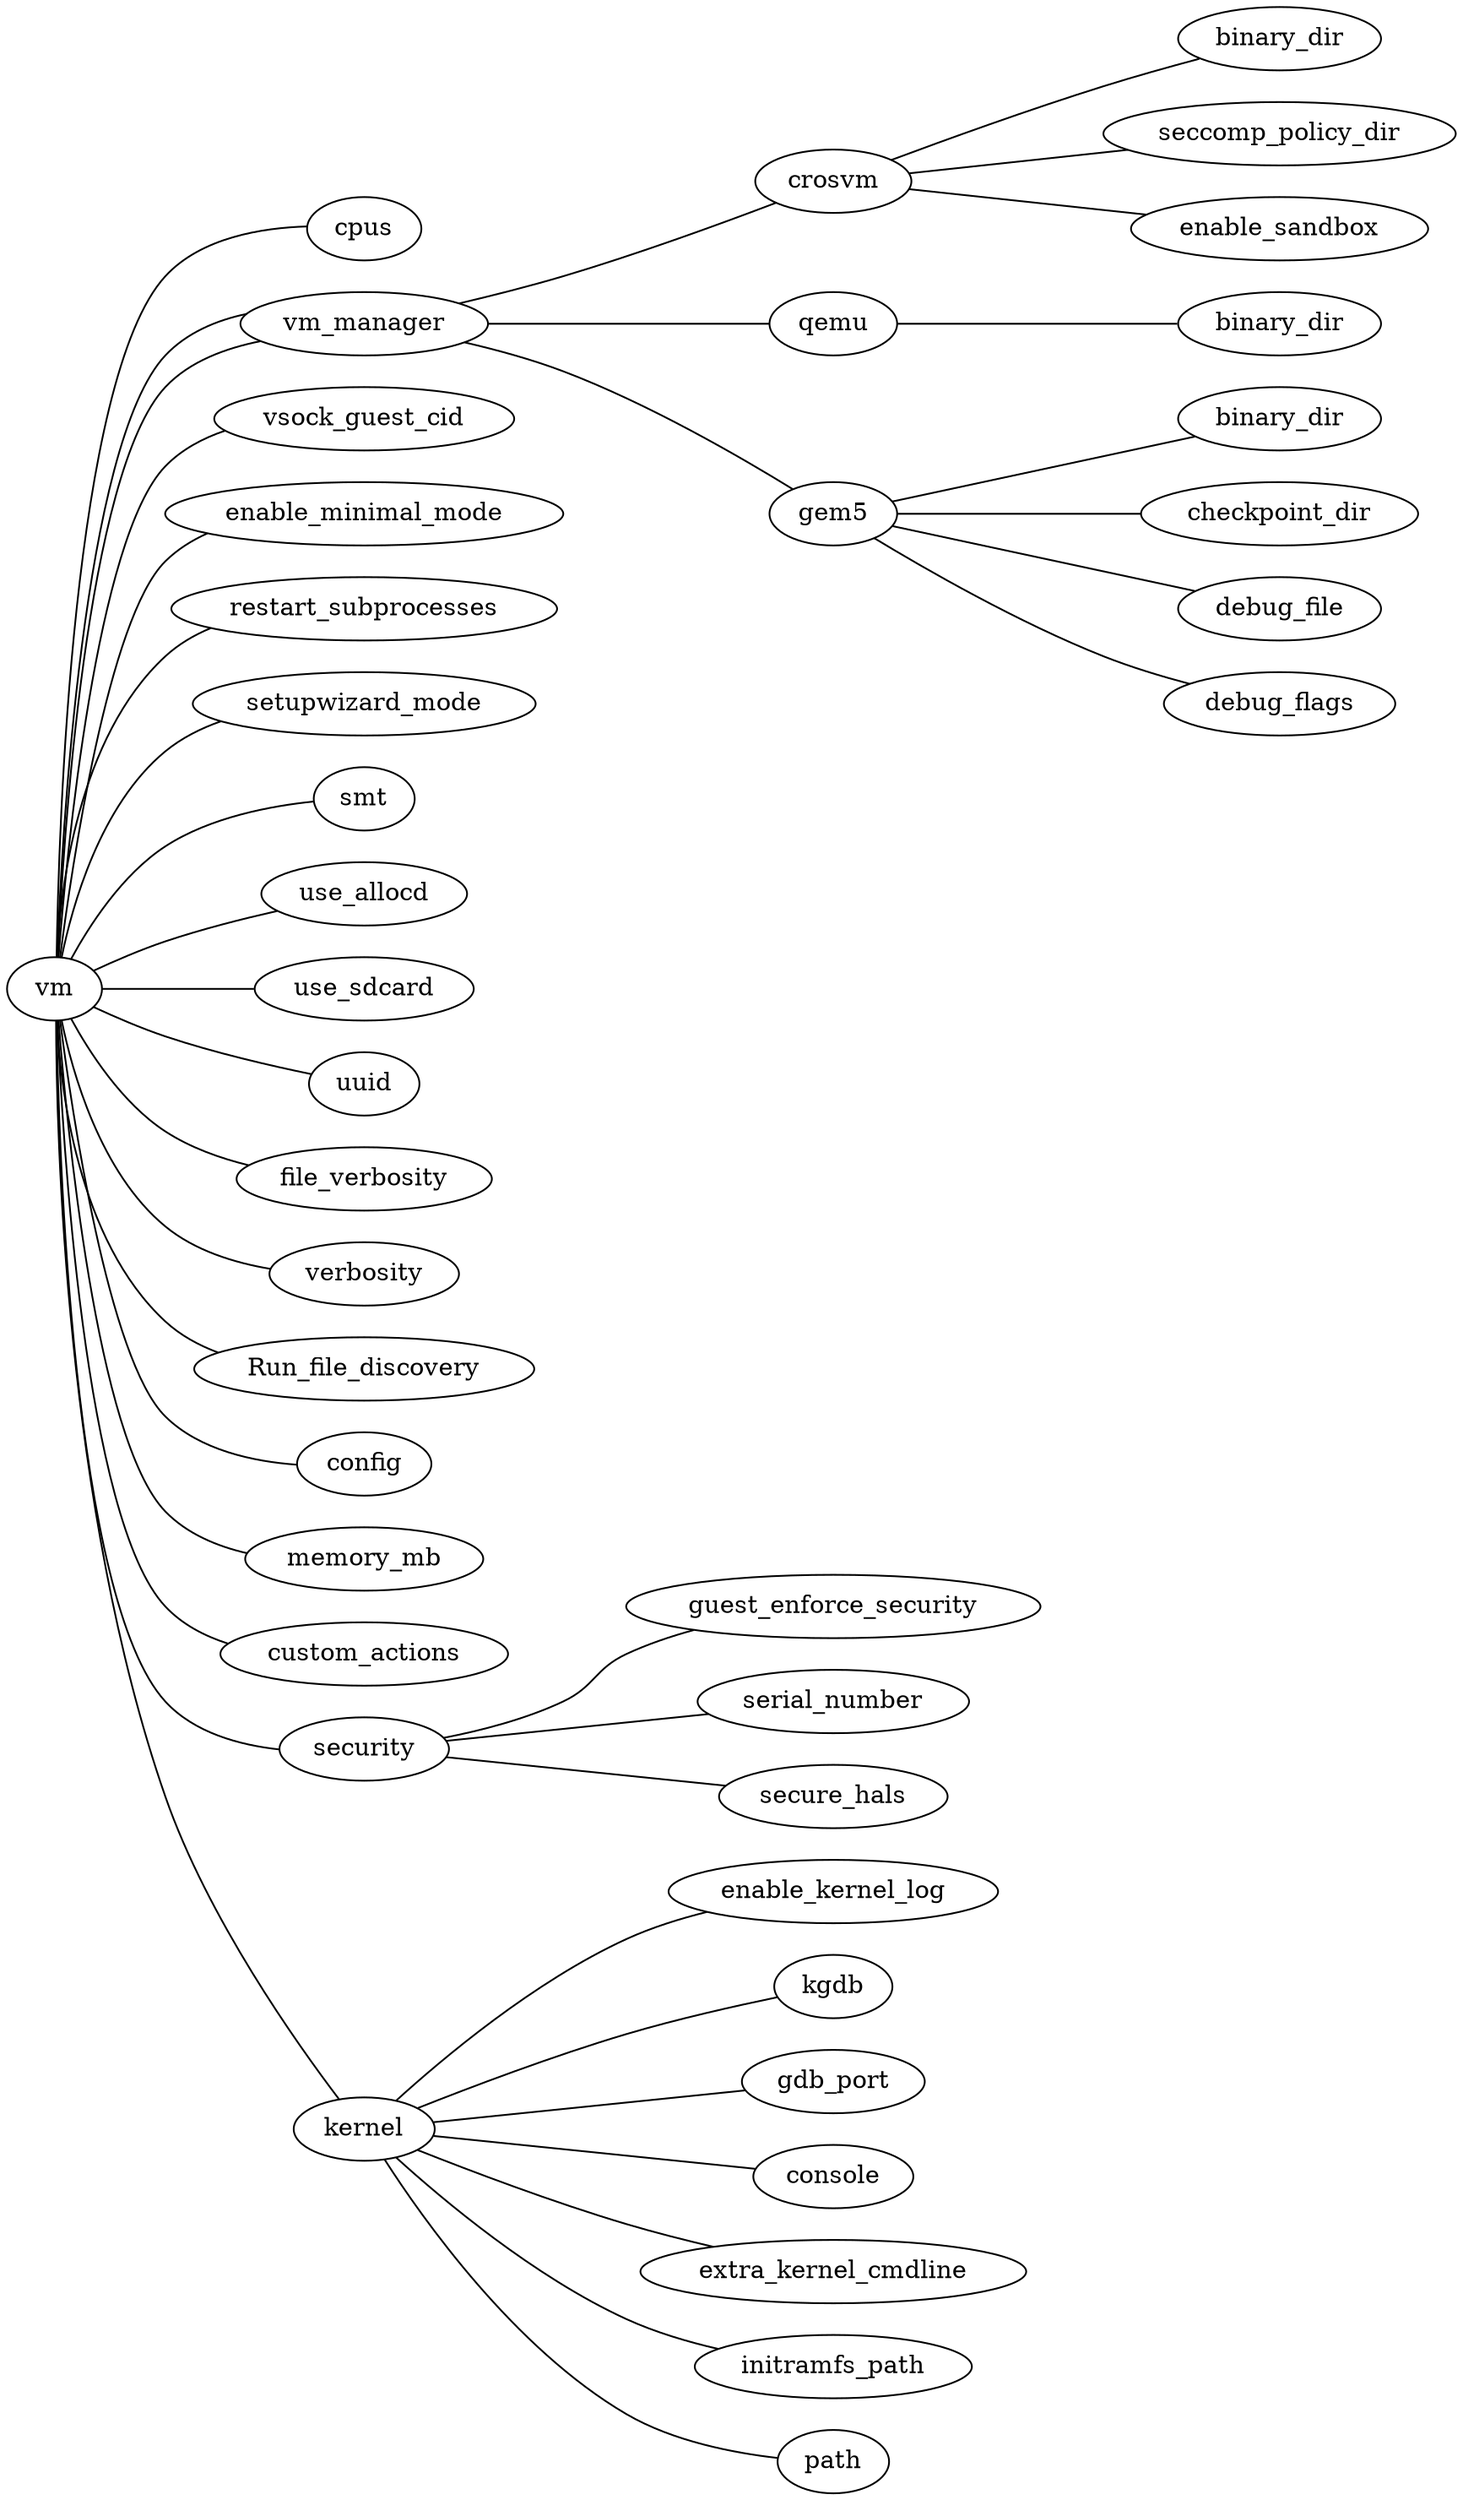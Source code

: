 graph {
  rankdir=LR
    vm--cpus
    vm--vm_manager
    vm--vsock_guest_cid
    vm--enable_minimal_mode
    vm--restart_subprocesses
    vm--setupwizard_mode
    vm--smt
    vm--use_allocd
    vm--use_sdcard
    vm--uuid
    vm--file_verbosity
    vm--verbosity
    vm--Run_file_discovery
    vm--config
    vm--memory_mb
    vm--custom_actions
    vm--vm_manager
        crosvm_binary_dir [label = "binary_dir"]
        qemu_binary_dir [label = "binary_dir"]
        gem5_binary_dir [label = "binary_dir"]

        vm_manager--crosvm
            crosvm--crosvm_binary_dir
            crosvm--seccomp_policy_dir
            crosvm--enable_sandbox
        vm_manager--qemu
            qemu--qemu_binary_dir
        vm_manager--gem5
            gem5--gem5_binary_dir
            gem5--checkpoint_dir
            gem5--debug_file
            gem5--debug_flags
    vm--security
        security--guest_enforce_security
        security--serial_number
        security--secure_hals
    vm--kernel
        kernel--enable_kernel_log
        kernel--kgdb
        kernel--gdb_port
        kernel--console
        kernel--extra_kernel_cmdline
        kernel--initramfs_path
        kernel--path
}